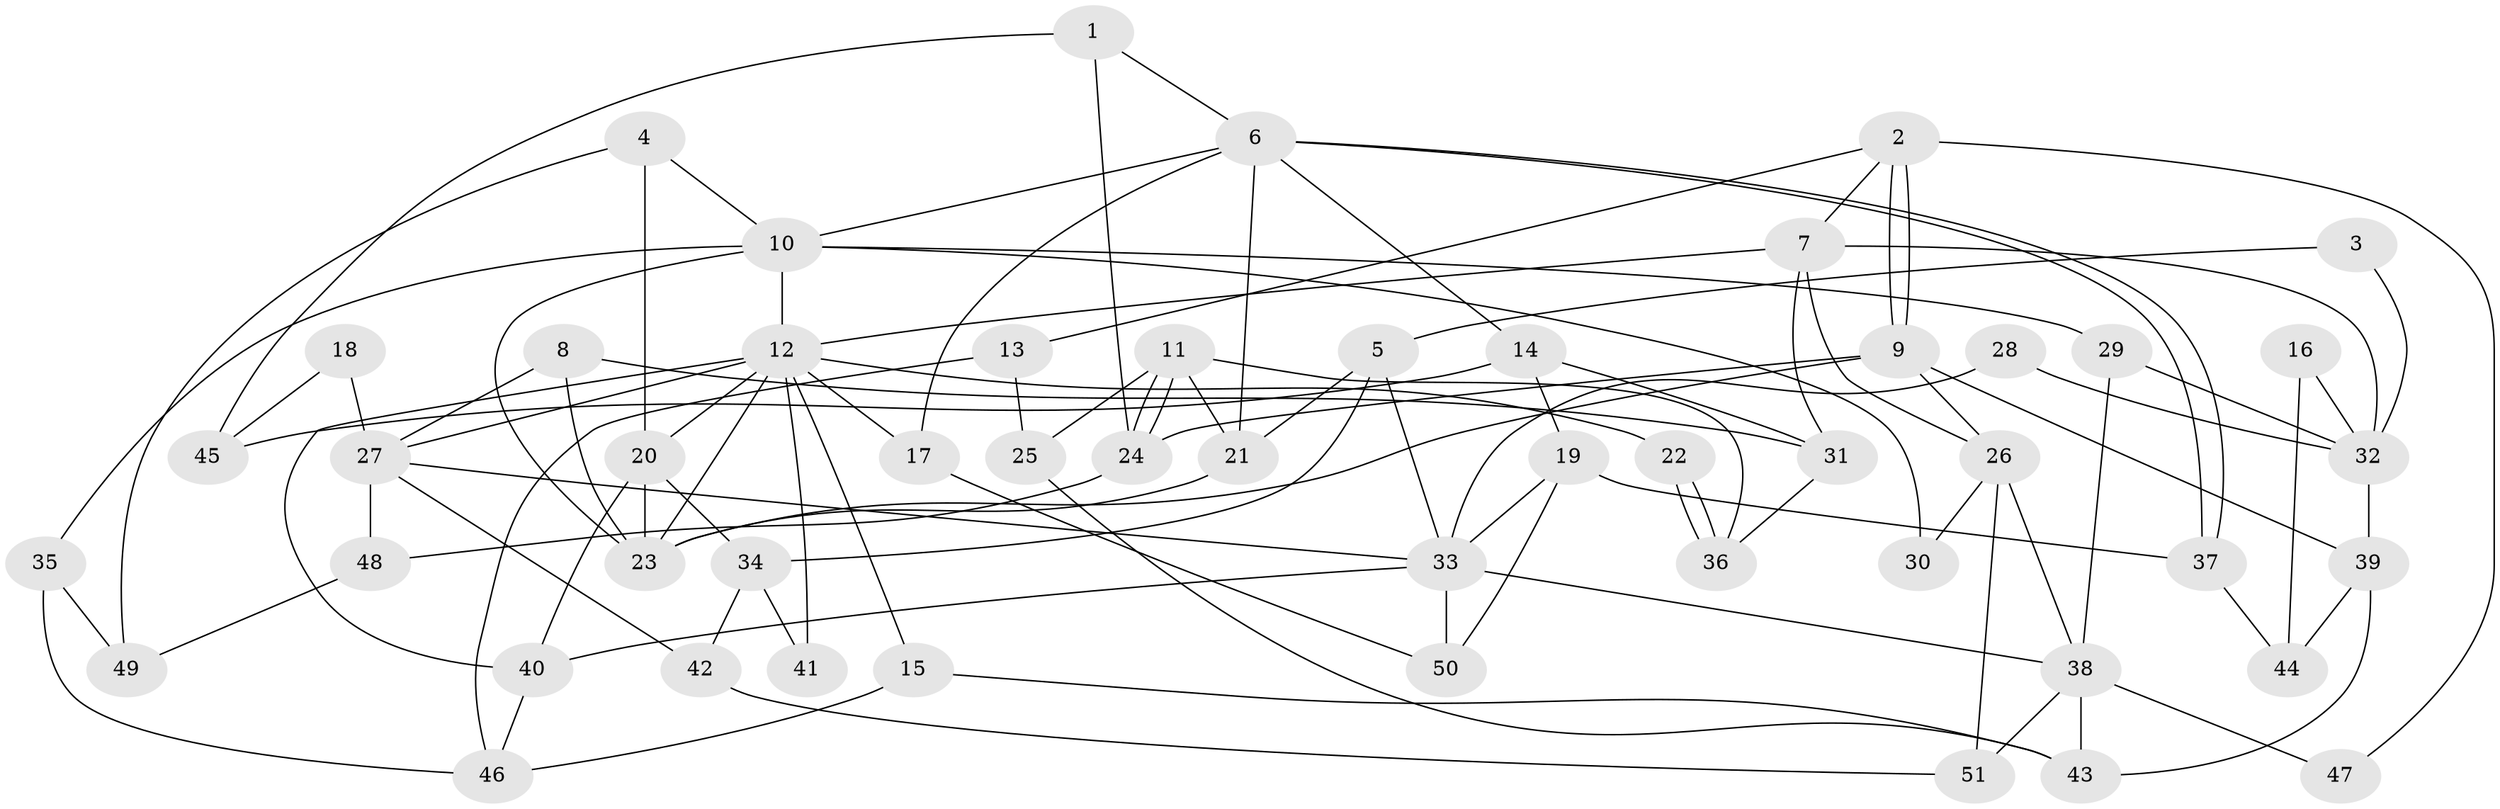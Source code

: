 // Generated by graph-tools (version 1.1) at 2025/36/03/09/25 02:36:22]
// undirected, 51 vertices, 102 edges
graph export_dot {
graph [start="1"]
  node [color=gray90,style=filled];
  1;
  2;
  3;
  4;
  5;
  6;
  7;
  8;
  9;
  10;
  11;
  12;
  13;
  14;
  15;
  16;
  17;
  18;
  19;
  20;
  21;
  22;
  23;
  24;
  25;
  26;
  27;
  28;
  29;
  30;
  31;
  32;
  33;
  34;
  35;
  36;
  37;
  38;
  39;
  40;
  41;
  42;
  43;
  44;
  45;
  46;
  47;
  48;
  49;
  50;
  51;
  1 -- 6;
  1 -- 24;
  1 -- 45;
  2 -- 9;
  2 -- 9;
  2 -- 7;
  2 -- 13;
  2 -- 47;
  3 -- 5;
  3 -- 32;
  4 -- 20;
  4 -- 10;
  4 -- 49;
  5 -- 21;
  5 -- 33;
  5 -- 34;
  6 -- 37;
  6 -- 37;
  6 -- 14;
  6 -- 10;
  6 -- 17;
  6 -- 21;
  7 -- 12;
  7 -- 26;
  7 -- 31;
  7 -- 32;
  8 -- 27;
  8 -- 23;
  8 -- 31;
  9 -- 23;
  9 -- 24;
  9 -- 26;
  9 -- 39;
  10 -- 35;
  10 -- 12;
  10 -- 23;
  10 -- 29;
  10 -- 30;
  11 -- 24;
  11 -- 24;
  11 -- 36;
  11 -- 21;
  11 -- 25;
  12 -- 23;
  12 -- 15;
  12 -- 17;
  12 -- 20;
  12 -- 22;
  12 -- 27;
  12 -- 40;
  12 -- 41;
  13 -- 25;
  13 -- 46;
  14 -- 31;
  14 -- 19;
  14 -- 45;
  15 -- 46;
  15 -- 43;
  16 -- 32;
  16 -- 44;
  17 -- 50;
  18 -- 45;
  18 -- 27;
  19 -- 50;
  19 -- 33;
  19 -- 37;
  20 -- 23;
  20 -- 34;
  20 -- 40;
  21 -- 23;
  22 -- 36;
  22 -- 36;
  24 -- 48;
  25 -- 43;
  26 -- 38;
  26 -- 30;
  26 -- 51;
  27 -- 42;
  27 -- 33;
  27 -- 48;
  28 -- 33;
  28 -- 32;
  29 -- 38;
  29 -- 32;
  31 -- 36;
  32 -- 39;
  33 -- 40;
  33 -- 38;
  33 -- 50;
  34 -- 41;
  34 -- 42;
  35 -- 46;
  35 -- 49;
  37 -- 44;
  38 -- 43;
  38 -- 47;
  38 -- 51;
  39 -- 43;
  39 -- 44;
  40 -- 46;
  42 -- 51;
  48 -- 49;
}
